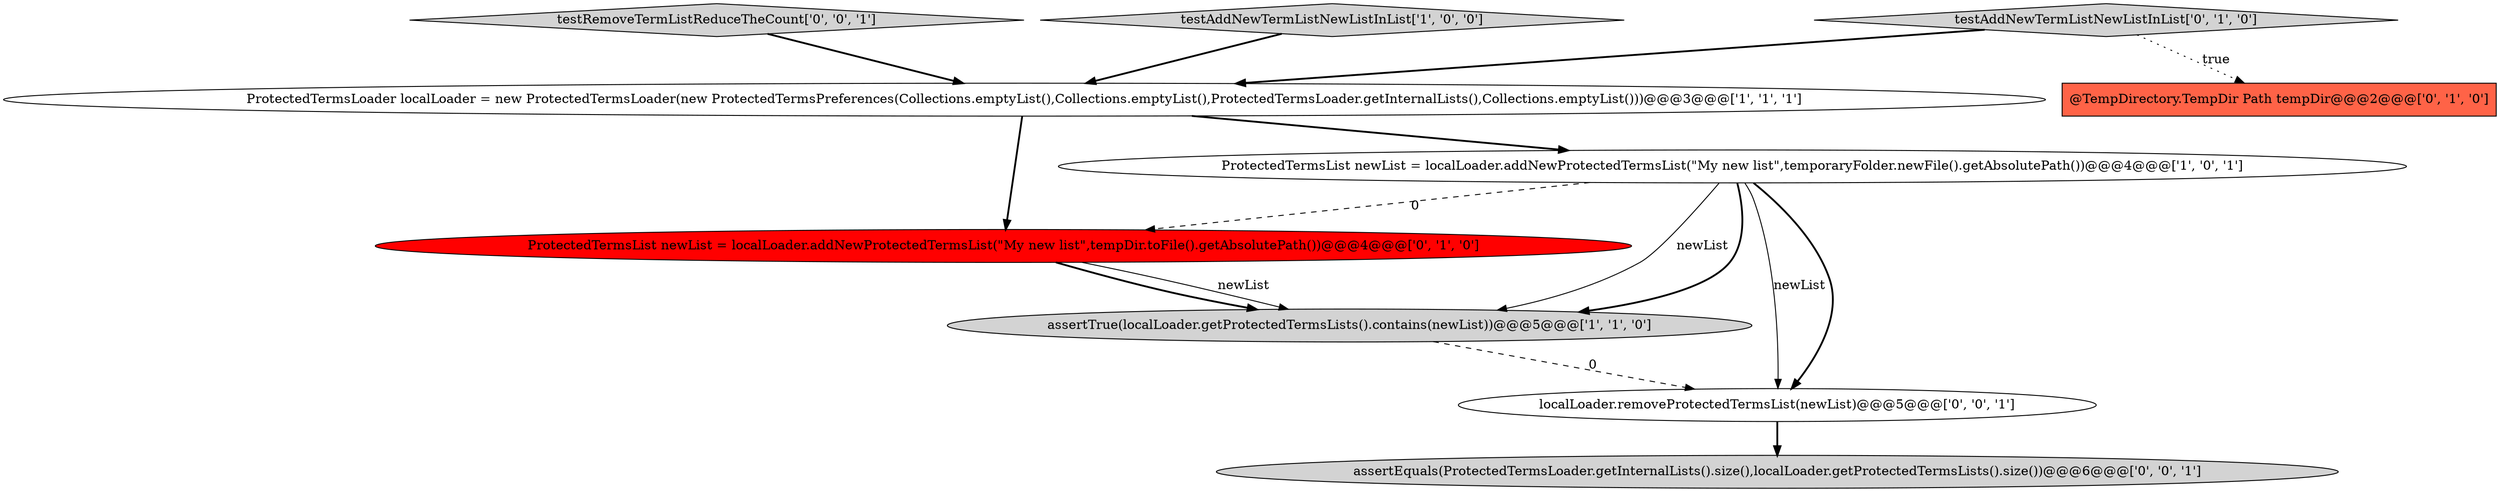 digraph {
0 [style = filled, label = "ProtectedTermsLoader localLoader = new ProtectedTermsLoader(new ProtectedTermsPreferences(Collections.emptyList(),Collections.emptyList(),ProtectedTermsLoader.getInternalLists(),Collections.emptyList()))@@@3@@@['1', '1', '1']", fillcolor = white, shape = ellipse image = "AAA0AAABBB1BBB"];
5 [style = filled, label = "ProtectedTermsList newList = localLoader.addNewProtectedTermsList(\"My new list\",tempDir.toFile().getAbsolutePath())@@@4@@@['0', '1', '0']", fillcolor = red, shape = ellipse image = "AAA1AAABBB2BBB"];
1 [style = filled, label = "assertTrue(localLoader.getProtectedTermsLists().contains(newList))@@@5@@@['1', '1', '0']", fillcolor = lightgray, shape = ellipse image = "AAA0AAABBB1BBB"];
8 [style = filled, label = "testRemoveTermListReduceTheCount['0', '0', '1']", fillcolor = lightgray, shape = diamond image = "AAA0AAABBB3BBB"];
4 [style = filled, label = "@TempDirectory.TempDir Path tempDir@@@2@@@['0', '1', '0']", fillcolor = tomato, shape = box image = "AAA1AAABBB2BBB"];
6 [style = filled, label = "testAddNewTermListNewListInList['0', '1', '0']", fillcolor = lightgray, shape = diamond image = "AAA0AAABBB2BBB"];
7 [style = filled, label = "assertEquals(ProtectedTermsLoader.getInternalLists().size(),localLoader.getProtectedTermsLists().size())@@@6@@@['0', '0', '1']", fillcolor = lightgray, shape = ellipse image = "AAA0AAABBB3BBB"];
9 [style = filled, label = "localLoader.removeProtectedTermsList(newList)@@@5@@@['0', '0', '1']", fillcolor = white, shape = ellipse image = "AAA0AAABBB3BBB"];
2 [style = filled, label = "ProtectedTermsList newList = localLoader.addNewProtectedTermsList(\"My new list\",temporaryFolder.newFile().getAbsolutePath())@@@4@@@['1', '0', '1']", fillcolor = white, shape = ellipse image = "AAA0AAABBB1BBB"];
3 [style = filled, label = "testAddNewTermListNewListInList['1', '0', '0']", fillcolor = lightgray, shape = diamond image = "AAA0AAABBB1BBB"];
8->0 [style = bold, label=""];
2->9 [style = solid, label="newList"];
5->1 [style = bold, label=""];
2->5 [style = dashed, label="0"];
1->9 [style = dashed, label="0"];
0->2 [style = bold, label=""];
6->0 [style = bold, label=""];
2->1 [style = solid, label="newList"];
2->9 [style = bold, label=""];
6->4 [style = dotted, label="true"];
9->7 [style = bold, label=""];
2->1 [style = bold, label=""];
3->0 [style = bold, label=""];
5->1 [style = solid, label="newList"];
0->5 [style = bold, label=""];
}
